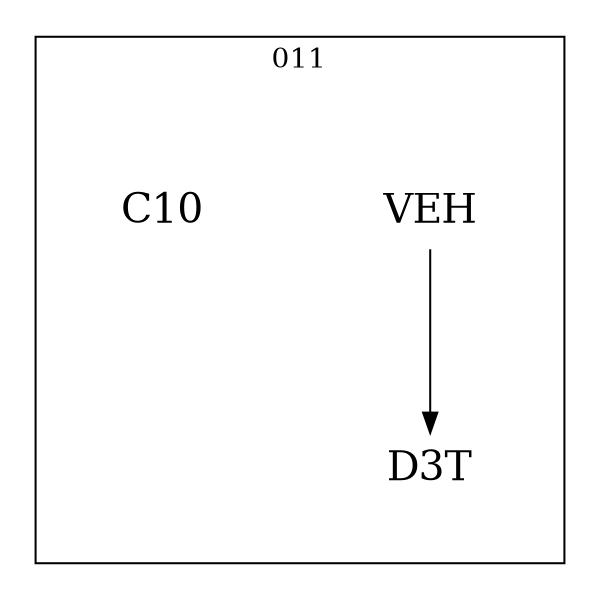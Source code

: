 strict digraph DAGS {
	size = "4,4!" ; ratio ="fill"; subgraph cluster_0{
			labeldoc = "t";
			label = "011";node	[label= VEH, shape = plaintext, fontsize=20] VEH;node	[label= D3T, shape = plaintext, fontsize=20] D3T;node	[label= C10, shape = plaintext, fontsize=20] C10;
VEH->D3T;
	}}